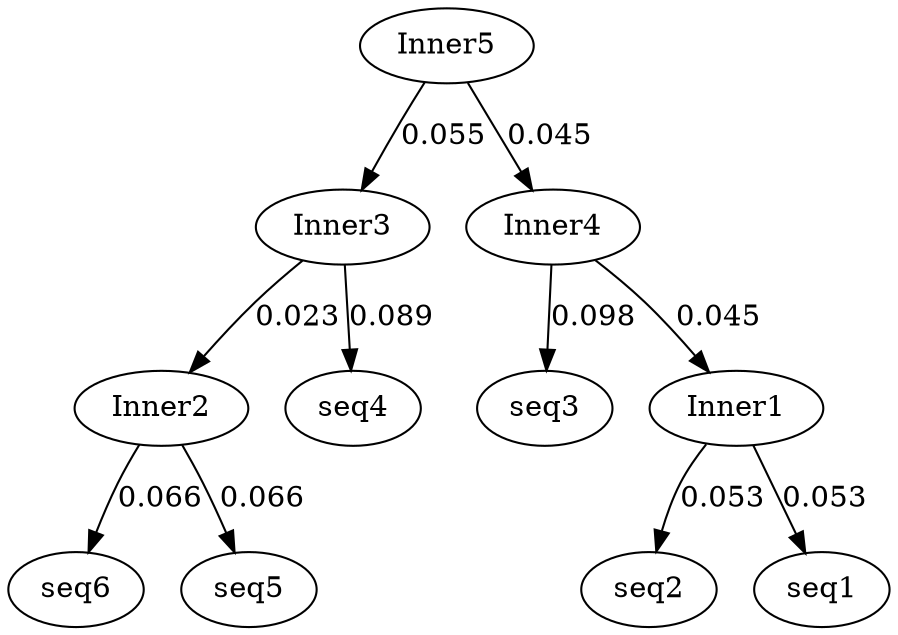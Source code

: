 digraph {
	Inner5
	Inner3
	Inner2
	seq6
	seq5
	Inner2 -> seq6 [label=0.066]
	Inner2 -> seq5 [label=0.066]
	seq4
	Inner3 -> Inner2 [label=0.023]
	Inner3 -> seq4 [label=0.089]
	Inner4
	seq3
	Inner1
	seq2
	seq1
	Inner1 -> seq2 [label=0.053]
	Inner1 -> seq1 [label=0.053]
	Inner4 -> seq3 [label=0.098]
	Inner4 -> Inner1 [label=0.045]
	Inner5 -> Inner3 [label=0.055]
	Inner5 -> Inner4 [label=0.045]
}
